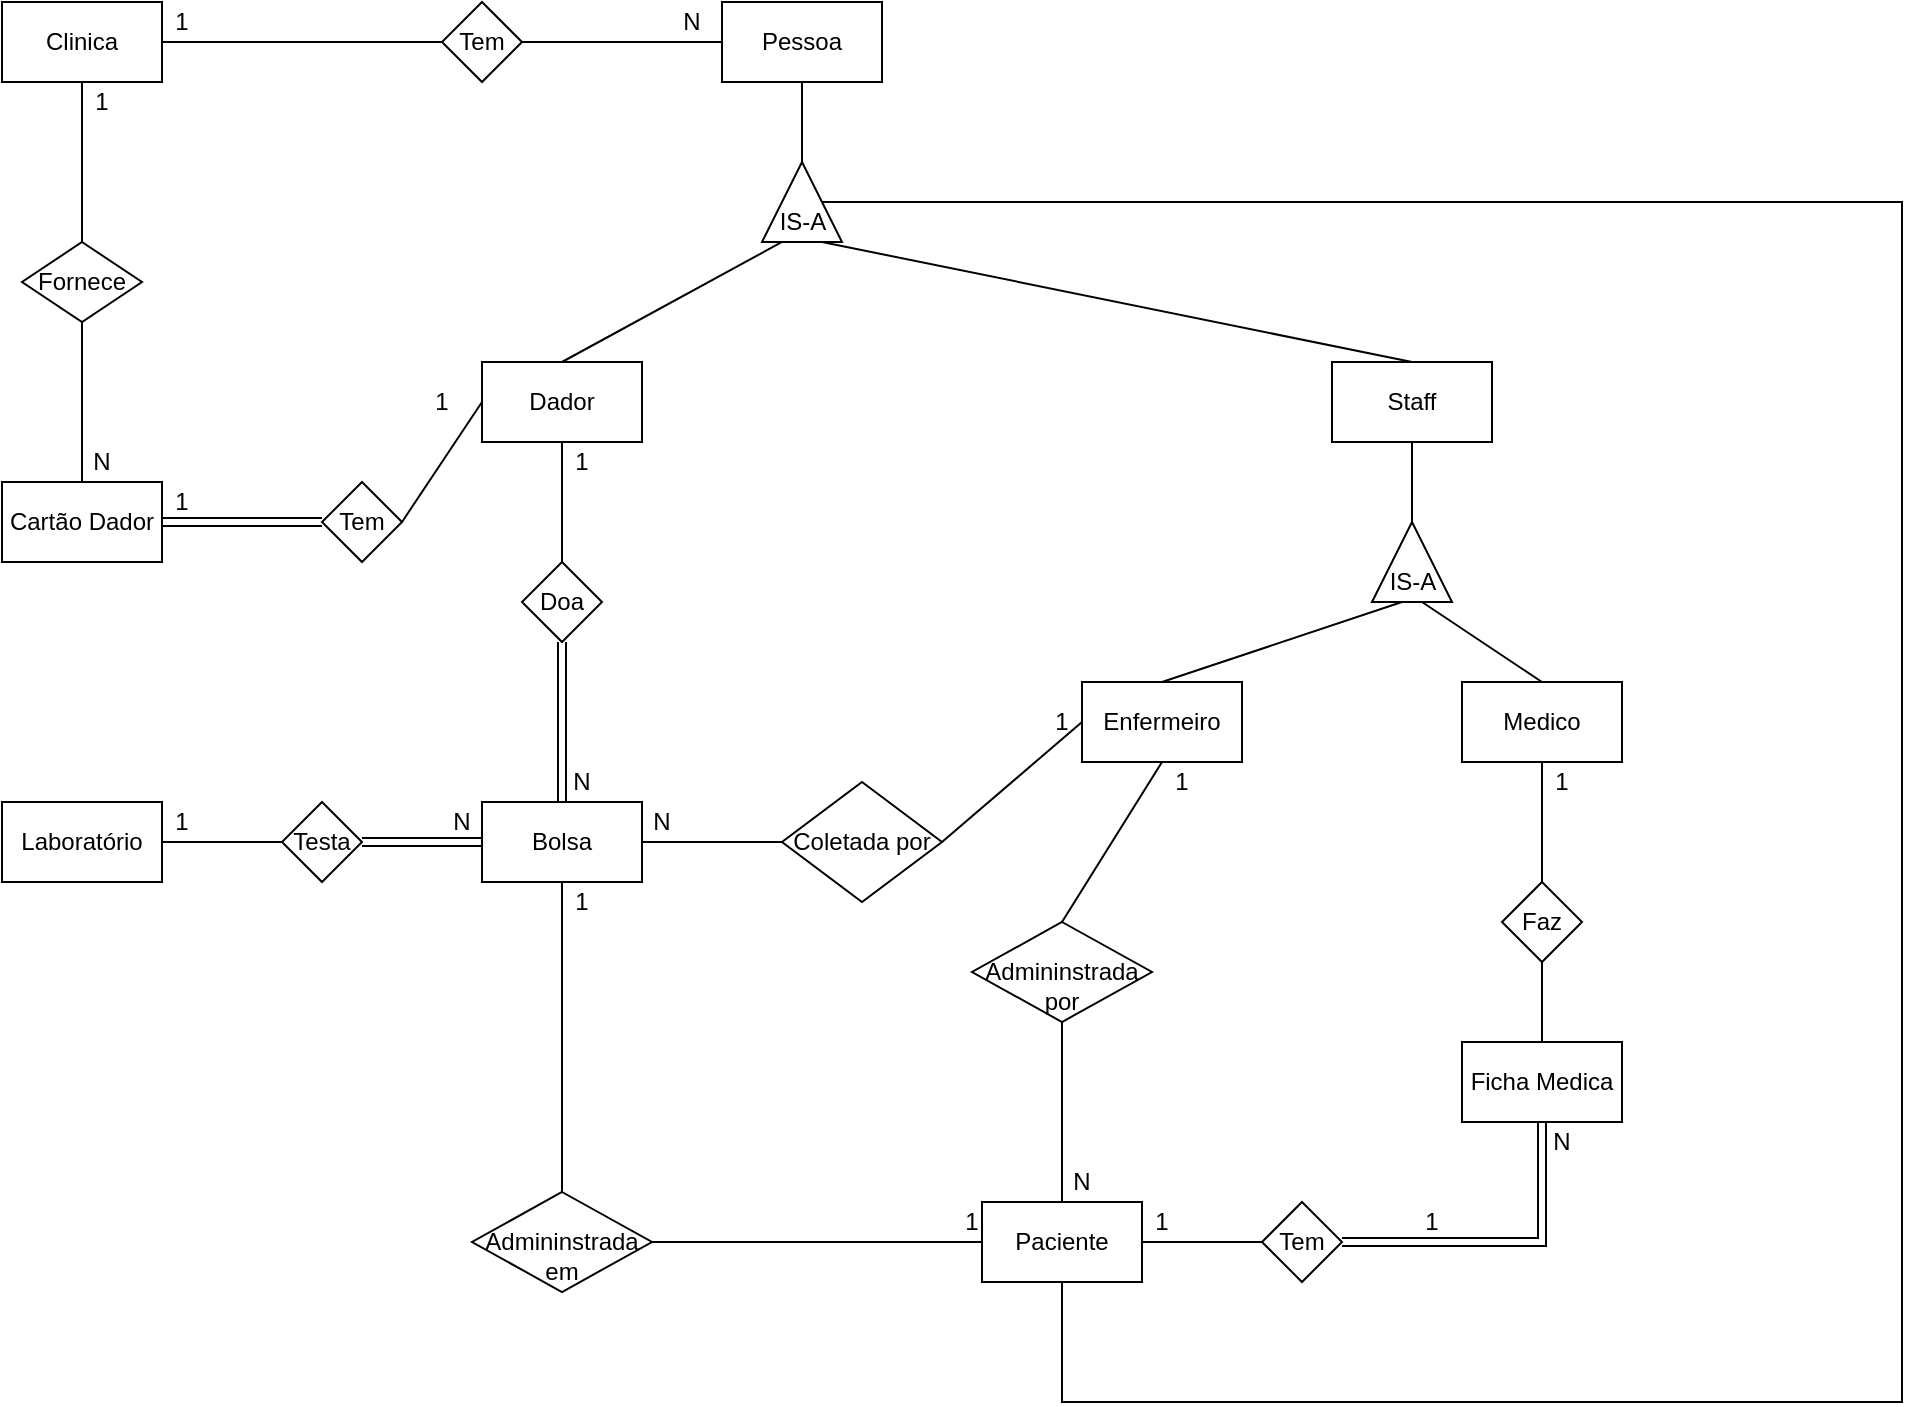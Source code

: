 <mxfile version="24.2.3" type="device">
  <diagram name="Page-1" id="y9fdvsJP01LTRV1NXIzd">
    <mxGraphModel dx="1615" dy="885" grid="1" gridSize="10" guides="1" tooltips="1" connect="1" arrows="1" fold="1" page="1" pageScale="1" pageWidth="850" pageHeight="1100" math="0" shadow="0">
      <root>
        <mxCell id="0" />
        <mxCell id="1" parent="0" />
        <mxCell id="dB53JGvOFBfMMkXf-lnQ-2" value="Cartão Dador" style="rounded=0;whiteSpace=wrap;html=1;" vertex="1" parent="1">
          <mxGeometry x="40" y="280" width="80" height="40" as="geometry" />
        </mxCell>
        <mxCell id="dB53JGvOFBfMMkXf-lnQ-16" value="Clinica" style="rounded=0;whiteSpace=wrap;html=1;" vertex="1" parent="1">
          <mxGeometry x="40" y="40" width="80" height="40" as="geometry" />
        </mxCell>
        <mxCell id="dB53JGvOFBfMMkXf-lnQ-24" value="Pessoa" style="rounded=0;whiteSpace=wrap;html=1;" vertex="1" parent="1">
          <mxGeometry x="400" y="40" width="80" height="40" as="geometry" />
        </mxCell>
        <mxCell id="dB53JGvOFBfMMkXf-lnQ-25" value="Dador" style="rounded=0;whiteSpace=wrap;html=1;" vertex="1" parent="1">
          <mxGeometry x="280" y="220" width="80" height="40" as="geometry" />
        </mxCell>
        <mxCell id="dB53JGvOFBfMMkXf-lnQ-26" value="Paciente" style="rounded=0;whiteSpace=wrap;html=1;" vertex="1" parent="1">
          <mxGeometry x="530" y="640" width="80" height="40" as="geometry" />
        </mxCell>
        <mxCell id="dB53JGvOFBfMMkXf-lnQ-27" value="Staff" style="rounded=0;whiteSpace=wrap;html=1;" vertex="1" parent="1">
          <mxGeometry x="705" y="220" width="80" height="40" as="geometry" />
        </mxCell>
        <mxCell id="dB53JGvOFBfMMkXf-lnQ-29" value="Bolsa" style="rounded=0;whiteSpace=wrap;html=1;" vertex="1" parent="1">
          <mxGeometry x="280" y="440" width="80" height="40" as="geometry" />
        </mxCell>
        <mxCell id="dB53JGvOFBfMMkXf-lnQ-30" value="Laboratório" style="rounded=0;whiteSpace=wrap;html=1;" vertex="1" parent="1">
          <mxGeometry x="40" y="440" width="80" height="40" as="geometry" />
        </mxCell>
        <mxCell id="dB53JGvOFBfMMkXf-lnQ-31" value="Medico" style="rounded=0;whiteSpace=wrap;html=1;" vertex="1" parent="1">
          <mxGeometry x="770" y="380" width="80" height="40" as="geometry" />
        </mxCell>
        <mxCell id="dB53JGvOFBfMMkXf-lnQ-32" value="Enfermeiro" style="rounded=0;whiteSpace=wrap;html=1;" vertex="1" parent="1">
          <mxGeometry x="580" y="380" width="80" height="40" as="geometry" />
        </mxCell>
        <mxCell id="dB53JGvOFBfMMkXf-lnQ-33" value="Ficha Medica" style="rounded=0;whiteSpace=wrap;html=1;" vertex="1" parent="1">
          <mxGeometry x="770" y="560" width="80" height="40" as="geometry" />
        </mxCell>
        <mxCell id="dB53JGvOFBfMMkXf-lnQ-34" value="Tem" style="rhombus;whiteSpace=wrap;html=1;" vertex="1" parent="1">
          <mxGeometry x="260" y="40" width="40" height="40" as="geometry" />
        </mxCell>
        <mxCell id="dB53JGvOFBfMMkXf-lnQ-36" value="Fornece" style="rhombus;whiteSpace=wrap;html=1;" vertex="1" parent="1">
          <mxGeometry x="50" y="160" width="60" height="40" as="geometry" />
        </mxCell>
        <mxCell id="dB53JGvOFBfMMkXf-lnQ-37" value="Tem" style="rhombus;whiteSpace=wrap;html=1;" vertex="1" parent="1">
          <mxGeometry x="200" y="280" width="40" height="40" as="geometry" />
        </mxCell>
        <mxCell id="dB53JGvOFBfMMkXf-lnQ-38" value="Doa" style="rhombus;whiteSpace=wrap;html=1;" vertex="1" parent="1">
          <mxGeometry x="300" y="320" width="40" height="40" as="geometry" />
        </mxCell>
        <mxCell id="dB53JGvOFBfMMkXf-lnQ-39" value="Testa" style="rhombus;whiteSpace=wrap;html=1;" vertex="1" parent="1">
          <mxGeometry x="180" y="440" width="40" height="40" as="geometry" />
        </mxCell>
        <mxCell id="dB53JGvOFBfMMkXf-lnQ-40" value="Faz" style="rhombus;whiteSpace=wrap;html=1;" vertex="1" parent="1">
          <mxGeometry x="790" y="480" width="40" height="40" as="geometry" />
        </mxCell>
        <mxCell id="dB53JGvOFBfMMkXf-lnQ-41" value="Coletada por" style="rhombus;whiteSpace=wrap;html=1;" vertex="1" parent="1">
          <mxGeometry x="430" y="430" width="80" height="60" as="geometry" />
        </mxCell>
        <mxCell id="dB53JGvOFBfMMkXf-lnQ-43" value="&lt;div&gt;&lt;br&gt;&lt;/div&gt;Admininstrada&lt;div&gt;em&lt;/div&gt;" style="rhombus;whiteSpace=wrap;html=1;" vertex="1" parent="1">
          <mxGeometry x="275" y="635" width="90" height="50" as="geometry" />
        </mxCell>
        <mxCell id="dB53JGvOFBfMMkXf-lnQ-46" value="&lt;div&gt;&lt;br&gt;&lt;/div&gt;Admininstrada&lt;div&gt;por&lt;/div&gt;" style="rhombus;whiteSpace=wrap;html=1;" vertex="1" parent="1">
          <mxGeometry x="525" y="500" width="90" height="50" as="geometry" />
        </mxCell>
        <mxCell id="dB53JGvOFBfMMkXf-lnQ-47" value="" style="triangle;whiteSpace=wrap;html=1;rotation=-90;" vertex="1" parent="1">
          <mxGeometry x="420" y="120" width="40" height="40" as="geometry" />
        </mxCell>
        <mxCell id="dB53JGvOFBfMMkXf-lnQ-48" value="IS-A" style="text;html=1;align=center;verticalAlign=middle;resizable=0;points=[];autosize=1;strokeColor=none;fillColor=none;" vertex="1" parent="1">
          <mxGeometry x="415" y="135" width="50" height="30" as="geometry" />
        </mxCell>
        <mxCell id="dB53JGvOFBfMMkXf-lnQ-51" value="" style="triangle;whiteSpace=wrap;html=1;rotation=-90;" vertex="1" parent="1">
          <mxGeometry x="725" y="300" width="40" height="40" as="geometry" />
        </mxCell>
        <mxCell id="dB53JGvOFBfMMkXf-lnQ-52" value="IS-A" style="text;html=1;align=center;verticalAlign=middle;resizable=0;points=[];autosize=1;strokeColor=none;fillColor=none;" vertex="1" parent="1">
          <mxGeometry x="720" y="315" width="50" height="30" as="geometry" />
        </mxCell>
        <mxCell id="dB53JGvOFBfMMkXf-lnQ-53" style="edgeStyle=none;rounded=0;orthogonalLoop=1;jettySize=auto;html=1;entryX=0.5;entryY=0;entryDx=0;entryDy=0;endArrow=none;endFill=0;exitX=0.5;exitY=1;exitDx=0;exitDy=0;" edge="1" parent="1" source="dB53JGvOFBfMMkXf-lnQ-16" target="dB53JGvOFBfMMkXf-lnQ-36">
          <mxGeometry relative="1" as="geometry">
            <mxPoint x="400" y="150" as="sourcePoint" />
            <mxPoint x="400" y="240" as="targetPoint" />
          </mxGeometry>
        </mxCell>
        <mxCell id="dB53JGvOFBfMMkXf-lnQ-54" style="edgeStyle=none;rounded=0;orthogonalLoop=1;jettySize=auto;html=1;entryX=0.5;entryY=0;entryDx=0;entryDy=0;endArrow=none;endFill=0;exitX=0.5;exitY=1;exitDx=0;exitDy=0;" edge="1" parent="1" source="dB53JGvOFBfMMkXf-lnQ-36" target="dB53JGvOFBfMMkXf-lnQ-2">
          <mxGeometry relative="1" as="geometry">
            <mxPoint x="130" y="130" as="sourcePoint" />
            <mxPoint x="130" y="170" as="targetPoint" />
          </mxGeometry>
        </mxCell>
        <mxCell id="dB53JGvOFBfMMkXf-lnQ-55" style="edgeStyle=none;rounded=0;orthogonalLoop=1;jettySize=auto;html=1;entryX=0;entryY=0.5;entryDx=0;entryDy=0;endArrow=none;endFill=0;exitX=1;exitY=0.5;exitDx=0;exitDy=0;" edge="1" parent="1" source="dB53JGvOFBfMMkXf-lnQ-16" target="dB53JGvOFBfMMkXf-lnQ-34">
          <mxGeometry relative="1" as="geometry">
            <mxPoint x="140" y="140" as="sourcePoint" />
            <mxPoint x="140" y="180" as="targetPoint" />
          </mxGeometry>
        </mxCell>
        <mxCell id="dB53JGvOFBfMMkXf-lnQ-56" style="edgeStyle=none;rounded=0;orthogonalLoop=1;jettySize=auto;html=1;entryX=0;entryY=0.5;entryDx=0;entryDy=0;endArrow=none;endFill=0;exitX=1;exitY=0.5;exitDx=0;exitDy=0;" edge="1" parent="1" source="dB53JGvOFBfMMkXf-lnQ-34" target="dB53JGvOFBfMMkXf-lnQ-24">
          <mxGeometry relative="1" as="geometry">
            <mxPoint x="150" y="150" as="sourcePoint" />
            <mxPoint x="150" y="190" as="targetPoint" />
          </mxGeometry>
        </mxCell>
        <mxCell id="dB53JGvOFBfMMkXf-lnQ-57" style="edgeStyle=none;rounded=0;orthogonalLoop=1;jettySize=auto;html=1;entryX=1;entryY=0.5;entryDx=0;entryDy=0;endArrow=none;endFill=0;exitX=0.5;exitY=1;exitDx=0;exitDy=0;" edge="1" parent="1" source="dB53JGvOFBfMMkXf-lnQ-24" target="dB53JGvOFBfMMkXf-lnQ-47">
          <mxGeometry relative="1" as="geometry">
            <mxPoint x="160" y="160" as="sourcePoint" />
            <mxPoint x="160" y="200" as="targetPoint" />
          </mxGeometry>
        </mxCell>
        <mxCell id="dB53JGvOFBfMMkXf-lnQ-58" style="edgeStyle=none;rounded=0;orthogonalLoop=1;jettySize=auto;html=1;entryX=1;entryY=0.5;entryDx=0;entryDy=0;endArrow=none;endFill=0;exitX=0;exitY=0.5;exitDx=0;exitDy=0;shape=link;" edge="1" parent="1" source="dB53JGvOFBfMMkXf-lnQ-37" target="dB53JGvOFBfMMkXf-lnQ-2">
          <mxGeometry relative="1" as="geometry">
            <mxPoint x="170" y="170" as="sourcePoint" />
            <mxPoint x="170" y="210" as="targetPoint" />
          </mxGeometry>
        </mxCell>
        <mxCell id="dB53JGvOFBfMMkXf-lnQ-59" style="edgeStyle=none;rounded=0;orthogonalLoop=1;jettySize=auto;html=1;entryX=1;entryY=0.5;entryDx=0;entryDy=0;endArrow=none;endFill=0;exitX=0;exitY=0.5;exitDx=0;exitDy=0;" edge="1" parent="1" source="dB53JGvOFBfMMkXf-lnQ-25" target="dB53JGvOFBfMMkXf-lnQ-37">
          <mxGeometry relative="1" as="geometry">
            <mxPoint x="225" y="160" as="sourcePoint" />
            <mxPoint x="285" y="280" as="targetPoint" />
          </mxGeometry>
        </mxCell>
        <mxCell id="dB53JGvOFBfMMkXf-lnQ-60" style="edgeStyle=none;rounded=0;orthogonalLoop=1;jettySize=auto;html=1;entryX=0.5;entryY=0;entryDx=0;entryDy=0;endArrow=none;endFill=0;exitX=0.5;exitY=1;exitDx=0;exitDy=0;" edge="1" parent="1" source="dB53JGvOFBfMMkXf-lnQ-25" target="dB53JGvOFBfMMkXf-lnQ-38">
          <mxGeometry relative="1" as="geometry">
            <mxPoint x="190" y="190" as="sourcePoint" />
            <mxPoint x="190" y="230" as="targetPoint" />
          </mxGeometry>
        </mxCell>
        <mxCell id="dB53JGvOFBfMMkXf-lnQ-61" style="edgeStyle=none;rounded=0;orthogonalLoop=1;jettySize=auto;html=1;entryX=0.5;entryY=0;entryDx=0;entryDy=0;endArrow=none;endFill=0;exitX=0.5;exitY=1;exitDx=0;exitDy=0;shape=link;" edge="1" parent="1" source="dB53JGvOFBfMMkXf-lnQ-38" target="dB53JGvOFBfMMkXf-lnQ-29">
          <mxGeometry relative="1" as="geometry">
            <mxPoint x="200" y="200" as="sourcePoint" />
            <mxPoint x="200" y="240" as="targetPoint" />
          </mxGeometry>
        </mxCell>
        <mxCell id="dB53JGvOFBfMMkXf-lnQ-62" style="edgeStyle=none;rounded=0;orthogonalLoop=1;jettySize=auto;html=1;entryX=0;entryY=0.5;entryDx=0;entryDy=0;endArrow=none;endFill=0;exitX=1;exitY=0.5;exitDx=0;exitDy=0;" edge="1" parent="1" source="dB53JGvOFBfMMkXf-lnQ-30" target="dB53JGvOFBfMMkXf-lnQ-39">
          <mxGeometry relative="1" as="geometry">
            <mxPoint x="210" y="250" as="sourcePoint" />
            <mxPoint x="210" y="290" as="targetPoint" />
          </mxGeometry>
        </mxCell>
        <mxCell id="dB53JGvOFBfMMkXf-lnQ-63" style="edgeStyle=none;rounded=0;orthogonalLoop=1;jettySize=auto;html=1;entryX=1;entryY=0.5;entryDx=0;entryDy=0;endArrow=none;endFill=0;exitX=0;exitY=0.5;exitDx=0;exitDy=0;shape=link;" edge="1" parent="1" source="dB53JGvOFBfMMkXf-lnQ-29" target="dB53JGvOFBfMMkXf-lnQ-39">
          <mxGeometry relative="1" as="geometry">
            <mxPoint x="220" y="260" as="sourcePoint" />
            <mxPoint x="220" y="300" as="targetPoint" />
          </mxGeometry>
        </mxCell>
        <mxCell id="dB53JGvOFBfMMkXf-lnQ-64" style="edgeStyle=none;rounded=0;orthogonalLoop=1;jettySize=auto;html=1;entryX=0.5;entryY=0;entryDx=0;entryDy=0;endArrow=none;endFill=0;exitX=0.3;exitY=0.833;exitDx=0;exitDy=0;exitPerimeter=0;" edge="1" parent="1" source="dB53JGvOFBfMMkXf-lnQ-48" target="dB53JGvOFBfMMkXf-lnQ-25">
          <mxGeometry relative="1" as="geometry">
            <mxPoint x="230" y="230" as="sourcePoint" />
            <mxPoint x="230" y="270" as="targetPoint" />
          </mxGeometry>
        </mxCell>
        <mxCell id="dB53JGvOFBfMMkXf-lnQ-65" style="edgeStyle=none;rounded=0;orthogonalLoop=1;jettySize=auto;html=1;entryX=0.5;entryY=0;entryDx=0;entryDy=0;endArrow=none;endFill=0;exitX=0.7;exitY=0.833;exitDx=0;exitDy=0;exitPerimeter=0;" edge="1" parent="1" source="dB53JGvOFBfMMkXf-lnQ-48" target="dB53JGvOFBfMMkXf-lnQ-27">
          <mxGeometry relative="1" as="geometry">
            <mxPoint x="450" y="200" as="sourcePoint" />
            <mxPoint x="240" y="280" as="targetPoint" />
          </mxGeometry>
        </mxCell>
        <mxCell id="dB53JGvOFBfMMkXf-lnQ-66" style="edgeStyle=none;rounded=0;orthogonalLoop=1;jettySize=auto;html=1;entryX=1;entryY=0.5;entryDx=0;entryDy=0;endArrow=none;endFill=0;exitX=0.5;exitY=1;exitDx=0;exitDy=0;" edge="1" parent="1" source="dB53JGvOFBfMMkXf-lnQ-27" target="dB53JGvOFBfMMkXf-lnQ-51">
          <mxGeometry relative="1" as="geometry">
            <mxPoint x="380" y="250" as="sourcePoint" />
            <mxPoint x="380" y="290" as="targetPoint" />
          </mxGeometry>
        </mxCell>
        <mxCell id="dB53JGvOFBfMMkXf-lnQ-67" style="edgeStyle=none;rounded=0;orthogonalLoop=1;jettySize=auto;html=1;entryX=0.5;entryY=0;entryDx=0;entryDy=0;endArrow=none;endFill=0;exitX=0.4;exitY=0.833;exitDx=0;exitDy=0;exitPerimeter=0;" edge="1" parent="1" source="dB53JGvOFBfMMkXf-lnQ-52" target="dB53JGvOFBfMMkXf-lnQ-32">
          <mxGeometry relative="1" as="geometry">
            <mxPoint x="755" y="270" as="sourcePoint" />
            <mxPoint x="755" y="308" as="targetPoint" />
          </mxGeometry>
        </mxCell>
        <mxCell id="dB53JGvOFBfMMkXf-lnQ-68" style="edgeStyle=none;rounded=0;orthogonalLoop=1;jettySize=auto;html=1;entryX=0.5;entryY=0;entryDx=0;entryDy=0;endArrow=none;endFill=0;exitX=0.6;exitY=0.833;exitDx=0;exitDy=0;exitPerimeter=0;" edge="1" parent="1" source="dB53JGvOFBfMMkXf-lnQ-52" target="dB53JGvOFBfMMkXf-lnQ-31">
          <mxGeometry relative="1" as="geometry">
            <mxPoint x="765" y="280" as="sourcePoint" />
            <mxPoint x="765" y="318" as="targetPoint" />
          </mxGeometry>
        </mxCell>
        <mxCell id="dB53JGvOFBfMMkXf-lnQ-69" style="edgeStyle=none;rounded=0;orthogonalLoop=1;jettySize=auto;html=1;entryX=0.5;entryY=0;entryDx=0;entryDy=0;endArrow=none;endFill=0;exitX=0.5;exitY=1;exitDx=0;exitDy=0;" edge="1" parent="1" source="dB53JGvOFBfMMkXf-lnQ-31" target="dB53JGvOFBfMMkXf-lnQ-40">
          <mxGeometry relative="1" as="geometry">
            <mxPoint x="645" y="310" as="sourcePoint" />
            <mxPoint x="645" y="348" as="targetPoint" />
          </mxGeometry>
        </mxCell>
        <mxCell id="dB53JGvOFBfMMkXf-lnQ-70" style="edgeStyle=none;rounded=0;orthogonalLoop=1;jettySize=auto;html=1;entryX=0.5;entryY=0;entryDx=0;entryDy=0;endArrow=none;endFill=0;exitX=0.5;exitY=1;exitDx=0;exitDy=0;" edge="1" parent="1" source="dB53JGvOFBfMMkXf-lnQ-32" target="dB53JGvOFBfMMkXf-lnQ-46">
          <mxGeometry relative="1" as="geometry">
            <mxPoint x="655" y="320" as="sourcePoint" />
            <mxPoint x="655" y="358" as="targetPoint" />
          </mxGeometry>
        </mxCell>
        <mxCell id="dB53JGvOFBfMMkXf-lnQ-71" style="edgeStyle=none;rounded=0;orthogonalLoop=1;jettySize=auto;html=1;entryX=0.5;entryY=0;entryDx=0;entryDy=0;endArrow=none;endFill=0;exitX=0.5;exitY=1;exitDx=0;exitDy=0;" edge="1" parent="1" source="dB53JGvOFBfMMkXf-lnQ-40" target="dB53JGvOFBfMMkXf-lnQ-33">
          <mxGeometry relative="1" as="geometry">
            <mxPoint x="795" y="330" as="sourcePoint" />
            <mxPoint x="795" y="368" as="targetPoint" />
          </mxGeometry>
        </mxCell>
        <mxCell id="dB53JGvOFBfMMkXf-lnQ-73" style="edgeStyle=none;rounded=0;orthogonalLoop=1;jettySize=auto;html=1;entryX=0.5;entryY=1;entryDx=0;entryDy=0;endArrow=none;endFill=0;exitX=0.5;exitY=0;exitDx=0;exitDy=0;" edge="1" parent="1" source="dB53JGvOFBfMMkXf-lnQ-43" target="dB53JGvOFBfMMkXf-lnQ-29">
          <mxGeometry relative="1" as="geometry">
            <mxPoint x="470" y="650" as="sourcePoint" />
            <mxPoint x="570" y="580" as="targetPoint" />
          </mxGeometry>
        </mxCell>
        <mxCell id="dB53JGvOFBfMMkXf-lnQ-74" style="edgeStyle=none;rounded=0;orthogonalLoop=1;jettySize=auto;html=1;entryX=1;entryY=0.5;entryDx=0;entryDy=0;endArrow=none;endFill=0;exitX=0;exitY=0.5;exitDx=0;exitDy=0;" edge="1" parent="1" source="dB53JGvOFBfMMkXf-lnQ-26" target="dB53JGvOFBfMMkXf-lnQ-43">
          <mxGeometry relative="1" as="geometry">
            <mxPoint x="240" y="670" as="sourcePoint" />
            <mxPoint x="320" y="580" as="targetPoint" />
            <Array as="points" />
          </mxGeometry>
        </mxCell>
        <mxCell id="dB53JGvOFBfMMkXf-lnQ-75" style="edgeStyle=none;rounded=0;orthogonalLoop=1;jettySize=auto;html=1;entryX=1;entryY=0.5;entryDx=0;entryDy=0;endArrow=none;endFill=0;exitX=0;exitY=0.5;exitDx=0;exitDy=0;" edge="1" parent="1" source="dB53JGvOFBfMMkXf-lnQ-41" target="dB53JGvOFBfMMkXf-lnQ-29">
          <mxGeometry relative="1" as="geometry">
            <mxPoint x="330" y="370" as="sourcePoint" />
            <mxPoint x="330" y="410" as="targetPoint" />
          </mxGeometry>
        </mxCell>
        <mxCell id="dB53JGvOFBfMMkXf-lnQ-77" style="edgeStyle=none;rounded=0;orthogonalLoop=1;jettySize=auto;html=1;entryX=1;entryY=0.5;entryDx=0;entryDy=0;endArrow=none;endFill=0;exitX=0;exitY=0.5;exitDx=0;exitDy=0;" edge="1" parent="1" source="dB53JGvOFBfMMkXf-lnQ-32" target="dB53JGvOFBfMMkXf-lnQ-41">
          <mxGeometry relative="1" as="geometry">
            <mxPoint x="340" y="380" as="sourcePoint" />
            <mxPoint x="340" y="420" as="targetPoint" />
          </mxGeometry>
        </mxCell>
        <mxCell id="dB53JGvOFBfMMkXf-lnQ-78" style="edgeStyle=none;rounded=0;orthogonalLoop=1;jettySize=auto;html=1;entryX=0.5;entryY=0;entryDx=0;entryDy=0;endArrow=none;endFill=0;exitX=0.5;exitY=1;exitDx=0;exitDy=0;" edge="1" parent="1" source="dB53JGvOFBfMMkXf-lnQ-46" target="dB53JGvOFBfMMkXf-lnQ-26">
          <mxGeometry relative="1" as="geometry">
            <mxPoint x="700" y="450" as="sourcePoint" />
            <mxPoint x="700" y="530" as="targetPoint" />
            <Array as="points" />
          </mxGeometry>
        </mxCell>
        <mxCell id="dB53JGvOFBfMMkXf-lnQ-79" value="Tem" style="rhombus;whiteSpace=wrap;html=1;" vertex="1" parent="1">
          <mxGeometry x="670" y="640" width="40" height="40" as="geometry" />
        </mxCell>
        <mxCell id="dB53JGvOFBfMMkXf-lnQ-80" style="edgeStyle=none;rounded=0;orthogonalLoop=1;jettySize=auto;html=1;entryX=0.5;entryY=1;entryDx=0;entryDy=0;endArrow=none;endFill=0;exitX=1;exitY=0.5;exitDx=0;exitDy=0;shape=link;" edge="1" parent="1" source="dB53JGvOFBfMMkXf-lnQ-79" target="dB53JGvOFBfMMkXf-lnQ-33">
          <mxGeometry relative="1" as="geometry">
            <mxPoint x="820" y="575" as="sourcePoint" />
            <mxPoint x="820" y="650" as="targetPoint" />
            <Array as="points">
              <mxPoint x="810" y="660" />
            </Array>
          </mxGeometry>
        </mxCell>
        <mxCell id="dB53JGvOFBfMMkXf-lnQ-81" style="edgeStyle=none;rounded=0;orthogonalLoop=1;jettySize=auto;html=1;entryX=0;entryY=0.5;entryDx=0;entryDy=0;endArrow=none;endFill=0;exitX=1;exitY=0.5;exitDx=0;exitDy=0;" edge="1" parent="1" source="dB53JGvOFBfMMkXf-lnQ-26" target="dB53JGvOFBfMMkXf-lnQ-79">
          <mxGeometry relative="1" as="geometry">
            <mxPoint x="720" y="670" as="sourcePoint" />
            <mxPoint x="780" y="670" as="targetPoint" />
          </mxGeometry>
        </mxCell>
        <mxCell id="dB53JGvOFBfMMkXf-lnQ-82" style="edgeStyle=none;rounded=0;orthogonalLoop=1;jettySize=auto;html=1;endArrow=none;endFill=0;entryX=0.5;entryY=1;entryDx=0;entryDy=0;exitX=0.5;exitY=1;exitDx=0;exitDy=0;" edge="1" parent="1" source="dB53JGvOFBfMMkXf-lnQ-47" target="dB53JGvOFBfMMkXf-lnQ-26">
          <mxGeometry relative="1" as="geometry">
            <mxPoint x="465" y="188" as="sourcePoint" />
            <mxPoint x="420" y="730" as="targetPoint" />
            <Array as="points">
              <mxPoint x="990" y="140" />
              <mxPoint x="990" y="740" />
              <mxPoint x="570" y="740" />
            </Array>
          </mxGeometry>
        </mxCell>
        <mxCell id="dB53JGvOFBfMMkXf-lnQ-83" value="1" style="text;html=1;align=center;verticalAlign=middle;whiteSpace=wrap;rounded=0;" vertex="1" parent="1">
          <mxGeometry x="110" y="40" width="40" height="20" as="geometry" />
        </mxCell>
        <mxCell id="dB53JGvOFBfMMkXf-lnQ-84" value="N" style="text;html=1;align=center;verticalAlign=middle;whiteSpace=wrap;rounded=0;" vertex="1" parent="1">
          <mxGeometry x="365" y="40" width="40" height="20" as="geometry" />
        </mxCell>
        <mxCell id="dB53JGvOFBfMMkXf-lnQ-85" value="1" style="text;html=1;align=center;verticalAlign=middle;whiteSpace=wrap;rounded=0;" vertex="1" parent="1">
          <mxGeometry x="70" y="80" width="40" height="20" as="geometry" />
        </mxCell>
        <mxCell id="dB53JGvOFBfMMkXf-lnQ-86" value="N" style="text;html=1;align=center;verticalAlign=middle;whiteSpace=wrap;rounded=0;" vertex="1" parent="1">
          <mxGeometry x="70" y="260" width="40" height="20" as="geometry" />
        </mxCell>
        <mxCell id="dB53JGvOFBfMMkXf-lnQ-87" value="1" style="text;html=1;align=center;verticalAlign=middle;whiteSpace=wrap;rounded=0;" vertex="1" parent="1">
          <mxGeometry x="110" y="280" width="40" height="20" as="geometry" />
        </mxCell>
        <mxCell id="dB53JGvOFBfMMkXf-lnQ-88" value="N" style="text;html=1;align=center;verticalAlign=middle;whiteSpace=wrap;rounded=0;" vertex="1" parent="1">
          <mxGeometry x="310" y="420" width="40" height="20" as="geometry" />
        </mxCell>
        <mxCell id="dB53JGvOFBfMMkXf-lnQ-89" value="1" style="text;html=1;align=center;verticalAlign=middle;whiteSpace=wrap;rounded=0;" vertex="1" parent="1">
          <mxGeometry x="240" y="230" width="40" height="20" as="geometry" />
        </mxCell>
        <mxCell id="dB53JGvOFBfMMkXf-lnQ-90" value="1" style="text;html=1;align=center;verticalAlign=middle;whiteSpace=wrap;rounded=0;" vertex="1" parent="1">
          <mxGeometry x="310" y="260" width="40" height="20" as="geometry" />
        </mxCell>
        <mxCell id="dB53JGvOFBfMMkXf-lnQ-91" value="N" style="text;html=1;align=center;verticalAlign=middle;whiteSpace=wrap;rounded=0;" vertex="1" parent="1">
          <mxGeometry x="250" y="440" width="40" height="20" as="geometry" />
        </mxCell>
        <mxCell id="dB53JGvOFBfMMkXf-lnQ-95" value="1" style="text;html=1;align=center;verticalAlign=middle;whiteSpace=wrap;rounded=0;" vertex="1" parent="1">
          <mxGeometry x="110" y="440" width="40" height="20" as="geometry" />
        </mxCell>
        <mxCell id="dB53JGvOFBfMMkXf-lnQ-96" value="1" style="text;html=1;align=center;verticalAlign=middle;whiteSpace=wrap;rounded=0;" vertex="1" parent="1">
          <mxGeometry x="310" y="480" width="40" height="20" as="geometry" />
        </mxCell>
        <mxCell id="dB53JGvOFBfMMkXf-lnQ-97" value="1" style="text;html=1;align=center;verticalAlign=middle;whiteSpace=wrap;rounded=0;" vertex="1" parent="1">
          <mxGeometry x="505" y="640" width="40" height="20" as="geometry" />
        </mxCell>
        <mxCell id="dB53JGvOFBfMMkXf-lnQ-98" value="1" style="text;html=1;align=center;verticalAlign=middle;whiteSpace=wrap;rounded=0;" vertex="1" parent="1">
          <mxGeometry x="550" y="390" width="40" height="20" as="geometry" />
        </mxCell>
        <mxCell id="dB53JGvOFBfMMkXf-lnQ-99" value="N" style="text;html=1;align=center;verticalAlign=middle;whiteSpace=wrap;rounded=0;" vertex="1" parent="1">
          <mxGeometry x="350" y="440" width="40" height="20" as="geometry" />
        </mxCell>
        <mxCell id="dB53JGvOFBfMMkXf-lnQ-100" value="1" style="text;html=1;align=center;verticalAlign=middle;whiteSpace=wrap;rounded=0;" vertex="1" parent="1">
          <mxGeometry x="610" y="420" width="40" height="20" as="geometry" />
        </mxCell>
        <mxCell id="dB53JGvOFBfMMkXf-lnQ-101" value="N" style="text;html=1;align=center;verticalAlign=middle;whiteSpace=wrap;rounded=0;" vertex="1" parent="1">
          <mxGeometry x="560" y="620" width="40" height="20" as="geometry" />
        </mxCell>
        <mxCell id="dB53JGvOFBfMMkXf-lnQ-102" value="1" style="text;html=1;align=center;verticalAlign=middle;whiteSpace=wrap;rounded=0;" vertex="1" parent="1">
          <mxGeometry x="600" y="640" width="40" height="20" as="geometry" />
        </mxCell>
        <mxCell id="dB53JGvOFBfMMkXf-lnQ-103" value="1" style="text;html=1;align=center;verticalAlign=middle;whiteSpace=wrap;rounded=0;" vertex="1" parent="1">
          <mxGeometry x="735" y="640" width="40" height="20" as="geometry" />
        </mxCell>
        <mxCell id="dB53JGvOFBfMMkXf-lnQ-104" value="1" style="text;html=1;align=center;verticalAlign=middle;whiteSpace=wrap;rounded=0;" vertex="1" parent="1">
          <mxGeometry x="800" y="420" width="40" height="20" as="geometry" />
        </mxCell>
        <mxCell id="dB53JGvOFBfMMkXf-lnQ-105" value="N" style="text;html=1;align=center;verticalAlign=middle;whiteSpace=wrap;rounded=0;" vertex="1" parent="1">
          <mxGeometry x="800" y="600" width="40" height="20" as="geometry" />
        </mxCell>
      </root>
    </mxGraphModel>
  </diagram>
</mxfile>
